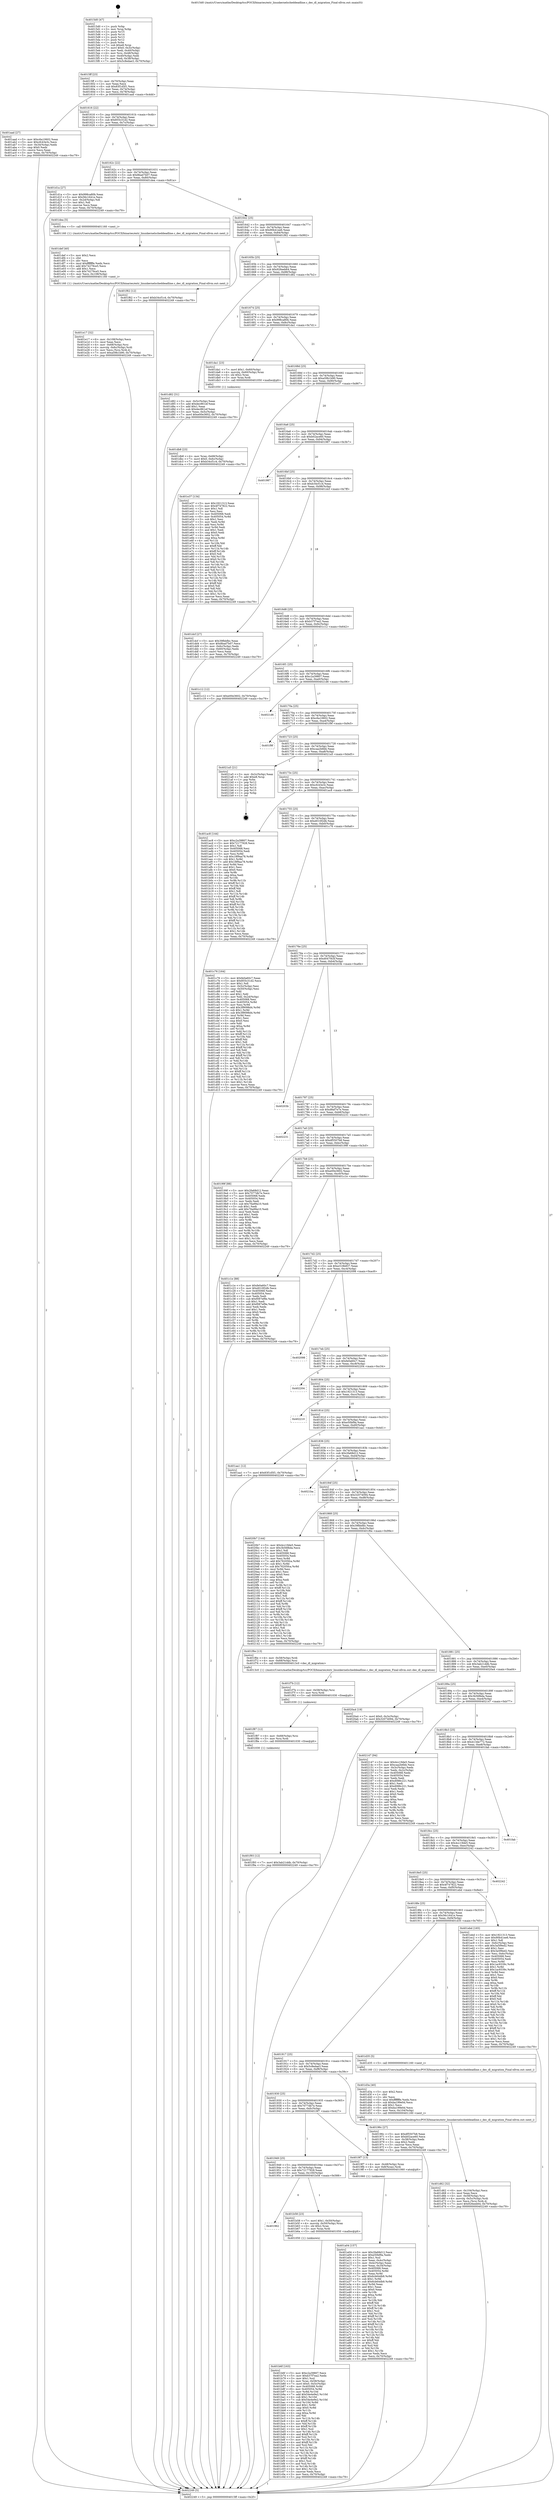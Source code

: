 digraph "0x4015d0" {
  label = "0x4015d0 (/mnt/c/Users/mathe/Desktop/tcc/POCII/binaries/extr_linuxkernelscheddeadline.c_dec_dl_migration_Final-ollvm.out::main(0))"
  labelloc = "t"
  node[shape=record]

  Entry [label="",width=0.3,height=0.3,shape=circle,fillcolor=black,style=filled]
  "0x4015ff" [label="{
     0x4015ff [23]\l
     | [instrs]\l
     &nbsp;&nbsp;0x4015ff \<+3\>: mov -0x70(%rbp),%eax\l
     &nbsp;&nbsp;0x401602 \<+2\>: mov %eax,%ecx\l
     &nbsp;&nbsp;0x401604 \<+6\>: sub $0x83f1d5f1,%ecx\l
     &nbsp;&nbsp;0x40160a \<+3\>: mov %eax,-0x74(%rbp)\l
     &nbsp;&nbsp;0x40160d \<+3\>: mov %ecx,-0x78(%rbp)\l
     &nbsp;&nbsp;0x401610 \<+6\>: je 0000000000401aad \<main+0x4dd\>\l
  }"]
  "0x401aad" [label="{
     0x401aad [27]\l
     | [instrs]\l
     &nbsp;&nbsp;0x401aad \<+5\>: mov $0xc6a10602,%eax\l
     &nbsp;&nbsp;0x401ab2 \<+5\>: mov $0xcfc43e3c,%ecx\l
     &nbsp;&nbsp;0x401ab7 \<+3\>: mov -0x34(%rbp),%edx\l
     &nbsp;&nbsp;0x401aba \<+3\>: cmp $0x0,%edx\l
     &nbsp;&nbsp;0x401abd \<+3\>: cmove %ecx,%eax\l
     &nbsp;&nbsp;0x401ac0 \<+3\>: mov %eax,-0x70(%rbp)\l
     &nbsp;&nbsp;0x401ac3 \<+5\>: jmp 0000000000402249 \<main+0xc79\>\l
  }"]
  "0x401616" [label="{
     0x401616 [22]\l
     | [instrs]\l
     &nbsp;&nbsp;0x401616 \<+5\>: jmp 000000000040161b \<main+0x4b\>\l
     &nbsp;&nbsp;0x40161b \<+3\>: mov -0x74(%rbp),%eax\l
     &nbsp;&nbsp;0x40161e \<+5\>: sub $0x855c31d2,%eax\l
     &nbsp;&nbsp;0x401623 \<+3\>: mov %eax,-0x7c(%rbp)\l
     &nbsp;&nbsp;0x401626 \<+6\>: je 0000000000401d1a \<main+0x74a\>\l
  }"]
  Exit [label="",width=0.3,height=0.3,shape=circle,fillcolor=black,style=filled,peripheries=2]
  "0x401d1a" [label="{
     0x401d1a [27]\l
     | [instrs]\l
     &nbsp;&nbsp;0x401d1a \<+5\>: mov $0x998ca80b,%eax\l
     &nbsp;&nbsp;0x401d1f \<+5\>: mov $0x56c1641e,%ecx\l
     &nbsp;&nbsp;0x401d24 \<+3\>: mov -0x2d(%rbp),%dl\l
     &nbsp;&nbsp;0x401d27 \<+3\>: test $0x1,%dl\l
     &nbsp;&nbsp;0x401d2a \<+3\>: cmovne %ecx,%eax\l
     &nbsp;&nbsp;0x401d2d \<+3\>: mov %eax,-0x70(%rbp)\l
     &nbsp;&nbsp;0x401d30 \<+5\>: jmp 0000000000402249 \<main+0xc79\>\l
  }"]
  "0x40162c" [label="{
     0x40162c [22]\l
     | [instrs]\l
     &nbsp;&nbsp;0x40162c \<+5\>: jmp 0000000000401631 \<main+0x61\>\l
     &nbsp;&nbsp;0x401631 \<+3\>: mov -0x74(%rbp),%eax\l
     &nbsp;&nbsp;0x401634 \<+5\>: sub $0x8bad7b07,%eax\l
     &nbsp;&nbsp;0x401639 \<+3\>: mov %eax,-0x80(%rbp)\l
     &nbsp;&nbsp;0x40163c \<+6\>: je 0000000000401dea \<main+0x81a\>\l
  }"]
  "0x401f93" [label="{
     0x401f93 [12]\l
     | [instrs]\l
     &nbsp;&nbsp;0x401f93 \<+7\>: movl $0x3ab21ddb,-0x70(%rbp)\l
     &nbsp;&nbsp;0x401f9a \<+5\>: jmp 0000000000402249 \<main+0xc79\>\l
  }"]
  "0x401dea" [label="{
     0x401dea [5]\l
     | [instrs]\l
     &nbsp;&nbsp;0x401dea \<+5\>: call 0000000000401160 \<next_i\>\l
     | [calls]\l
     &nbsp;&nbsp;0x401160 \{1\} (/mnt/c/Users/mathe/Desktop/tcc/POCII/binaries/extr_linuxkernelscheddeadline.c_dec_dl_migration_Final-ollvm.out::next_i)\l
  }"]
  "0x401642" [label="{
     0x401642 [25]\l
     | [instrs]\l
     &nbsp;&nbsp;0x401642 \<+5\>: jmp 0000000000401647 \<main+0x77\>\l
     &nbsp;&nbsp;0x401647 \<+3\>: mov -0x74(%rbp),%eax\l
     &nbsp;&nbsp;0x40164a \<+5\>: sub $0x90b41ee6,%eax\l
     &nbsp;&nbsp;0x40164f \<+6\>: mov %eax,-0x84(%rbp)\l
     &nbsp;&nbsp;0x401655 \<+6\>: je 0000000000401f62 \<main+0x992\>\l
  }"]
  "0x401f87" [label="{
     0x401f87 [12]\l
     | [instrs]\l
     &nbsp;&nbsp;0x401f87 \<+4\>: mov -0x68(%rbp),%rsi\l
     &nbsp;&nbsp;0x401f8b \<+3\>: mov %rsi,%rdi\l
     &nbsp;&nbsp;0x401f8e \<+5\>: call 0000000000401030 \<free@plt\>\l
     | [calls]\l
     &nbsp;&nbsp;0x401030 \{1\} (unknown)\l
  }"]
  "0x401f62" [label="{
     0x401f62 [12]\l
     | [instrs]\l
     &nbsp;&nbsp;0x401f62 \<+7\>: movl $0xb34cf1c4,-0x70(%rbp)\l
     &nbsp;&nbsp;0x401f69 \<+5\>: jmp 0000000000402249 \<main+0xc79\>\l
  }"]
  "0x40165b" [label="{
     0x40165b [25]\l
     | [instrs]\l
     &nbsp;&nbsp;0x40165b \<+5\>: jmp 0000000000401660 \<main+0x90\>\l
     &nbsp;&nbsp;0x401660 \<+3\>: mov -0x74(%rbp),%eax\l
     &nbsp;&nbsp;0x401663 \<+5\>: sub $0x926eeb64,%eax\l
     &nbsp;&nbsp;0x401668 \<+6\>: mov %eax,-0x88(%rbp)\l
     &nbsp;&nbsp;0x40166e \<+6\>: je 0000000000401d82 \<main+0x7b2\>\l
  }"]
  "0x401f7b" [label="{
     0x401f7b [12]\l
     | [instrs]\l
     &nbsp;&nbsp;0x401f7b \<+4\>: mov -0x58(%rbp),%rsi\l
     &nbsp;&nbsp;0x401f7f \<+3\>: mov %rsi,%rdi\l
     &nbsp;&nbsp;0x401f82 \<+5\>: call 0000000000401030 \<free@plt\>\l
     | [calls]\l
     &nbsp;&nbsp;0x401030 \{1\} (unknown)\l
  }"]
  "0x401d82" [label="{
     0x401d82 [31]\l
     | [instrs]\l
     &nbsp;&nbsp;0x401d82 \<+3\>: mov -0x5c(%rbp),%eax\l
     &nbsp;&nbsp;0x401d85 \<+5\>: add $0xdec861ef,%eax\l
     &nbsp;&nbsp;0x401d8a \<+3\>: add $0x1,%eax\l
     &nbsp;&nbsp;0x401d8d \<+5\>: sub $0xdec861ef,%eax\l
     &nbsp;&nbsp;0x401d92 \<+3\>: mov %eax,-0x5c(%rbp)\l
     &nbsp;&nbsp;0x401d95 \<+7\>: movl $0xe00e3602,-0x70(%rbp)\l
     &nbsp;&nbsp;0x401d9c \<+5\>: jmp 0000000000402249 \<main+0xc79\>\l
  }"]
  "0x401674" [label="{
     0x401674 [25]\l
     | [instrs]\l
     &nbsp;&nbsp;0x401674 \<+5\>: jmp 0000000000401679 \<main+0xa9\>\l
     &nbsp;&nbsp;0x401679 \<+3\>: mov -0x74(%rbp),%eax\l
     &nbsp;&nbsp;0x40167c \<+5\>: sub $0x998ca80b,%eax\l
     &nbsp;&nbsp;0x401681 \<+6\>: mov %eax,-0x8c(%rbp)\l
     &nbsp;&nbsp;0x401687 \<+6\>: je 0000000000401da1 \<main+0x7d1\>\l
  }"]
  "0x401e17" [label="{
     0x401e17 [32]\l
     | [instrs]\l
     &nbsp;&nbsp;0x401e17 \<+6\>: mov -0x108(%rbp),%ecx\l
     &nbsp;&nbsp;0x401e1d \<+3\>: imul %eax,%ecx\l
     &nbsp;&nbsp;0x401e20 \<+4\>: mov -0x68(%rbp),%rsi\l
     &nbsp;&nbsp;0x401e24 \<+4\>: movslq -0x6c(%rbp),%rdi\l
     &nbsp;&nbsp;0x401e28 \<+3\>: mov %ecx,(%rsi,%rdi,4)\l
     &nbsp;&nbsp;0x401e2b \<+7\>: movl $0xa59b1b90,-0x70(%rbp)\l
     &nbsp;&nbsp;0x401e32 \<+5\>: jmp 0000000000402249 \<main+0xc79\>\l
  }"]
  "0x401da1" [label="{
     0x401da1 [23]\l
     | [instrs]\l
     &nbsp;&nbsp;0x401da1 \<+7\>: movl $0x1,-0x60(%rbp)\l
     &nbsp;&nbsp;0x401da8 \<+4\>: movslq -0x60(%rbp),%rax\l
     &nbsp;&nbsp;0x401dac \<+4\>: shl $0x2,%rax\l
     &nbsp;&nbsp;0x401db0 \<+3\>: mov %rax,%rdi\l
     &nbsp;&nbsp;0x401db3 \<+5\>: call 0000000000401050 \<malloc@plt\>\l
     | [calls]\l
     &nbsp;&nbsp;0x401050 \{1\} (unknown)\l
  }"]
  "0x40168d" [label="{
     0x40168d [25]\l
     | [instrs]\l
     &nbsp;&nbsp;0x40168d \<+5\>: jmp 0000000000401692 \<main+0xc2\>\l
     &nbsp;&nbsp;0x401692 \<+3\>: mov -0x74(%rbp),%eax\l
     &nbsp;&nbsp;0x401695 \<+5\>: sub $0xa59b1b90,%eax\l
     &nbsp;&nbsp;0x40169a \<+6\>: mov %eax,-0x90(%rbp)\l
     &nbsp;&nbsp;0x4016a0 \<+6\>: je 0000000000401e37 \<main+0x867\>\l
  }"]
  "0x401def" [label="{
     0x401def [40]\l
     | [instrs]\l
     &nbsp;&nbsp;0x401def \<+5\>: mov $0x2,%ecx\l
     &nbsp;&nbsp;0x401df4 \<+1\>: cltd\l
     &nbsp;&nbsp;0x401df5 \<+2\>: idiv %ecx\l
     &nbsp;&nbsp;0x401df7 \<+6\>: imul $0xfffffffe,%edx,%ecx\l
     &nbsp;&nbsp;0x401dfd \<+6\>: add $0x74279ce5,%ecx\l
     &nbsp;&nbsp;0x401e03 \<+3\>: add $0x1,%ecx\l
     &nbsp;&nbsp;0x401e06 \<+6\>: sub $0x74279ce5,%ecx\l
     &nbsp;&nbsp;0x401e0c \<+6\>: mov %ecx,-0x108(%rbp)\l
     &nbsp;&nbsp;0x401e12 \<+5\>: call 0000000000401160 \<next_i\>\l
     | [calls]\l
     &nbsp;&nbsp;0x401160 \{1\} (/mnt/c/Users/mathe/Desktop/tcc/POCII/binaries/extr_linuxkernelscheddeadline.c_dec_dl_migration_Final-ollvm.out::next_i)\l
  }"]
  "0x401e37" [label="{
     0x401e37 [134]\l
     | [instrs]\l
     &nbsp;&nbsp;0x401e37 \<+5\>: mov $0x1921313,%eax\l
     &nbsp;&nbsp;0x401e3c \<+5\>: mov $0x4f747822,%ecx\l
     &nbsp;&nbsp;0x401e41 \<+2\>: mov $0x1,%dl\l
     &nbsp;&nbsp;0x401e43 \<+2\>: xor %esi,%esi\l
     &nbsp;&nbsp;0x401e45 \<+7\>: mov 0x405068,%edi\l
     &nbsp;&nbsp;0x401e4c \<+8\>: mov 0x405054,%r8d\l
     &nbsp;&nbsp;0x401e54 \<+3\>: sub $0x1,%esi\l
     &nbsp;&nbsp;0x401e57 \<+3\>: mov %edi,%r9d\l
     &nbsp;&nbsp;0x401e5a \<+3\>: add %esi,%r9d\l
     &nbsp;&nbsp;0x401e5d \<+4\>: imul %r9d,%edi\l
     &nbsp;&nbsp;0x401e61 \<+3\>: and $0x1,%edi\l
     &nbsp;&nbsp;0x401e64 \<+3\>: cmp $0x0,%edi\l
     &nbsp;&nbsp;0x401e67 \<+4\>: sete %r10b\l
     &nbsp;&nbsp;0x401e6b \<+4\>: cmp $0xa,%r8d\l
     &nbsp;&nbsp;0x401e6f \<+4\>: setl %r11b\l
     &nbsp;&nbsp;0x401e73 \<+3\>: mov %r10b,%bl\l
     &nbsp;&nbsp;0x401e76 \<+3\>: xor $0xff,%bl\l
     &nbsp;&nbsp;0x401e79 \<+3\>: mov %r11b,%r14b\l
     &nbsp;&nbsp;0x401e7c \<+4\>: xor $0xff,%r14b\l
     &nbsp;&nbsp;0x401e80 \<+3\>: xor $0x0,%dl\l
     &nbsp;&nbsp;0x401e83 \<+3\>: mov %bl,%r15b\l
     &nbsp;&nbsp;0x401e86 \<+4\>: and $0x0,%r15b\l
     &nbsp;&nbsp;0x401e8a \<+3\>: and %dl,%r10b\l
     &nbsp;&nbsp;0x401e8d \<+3\>: mov %r14b,%r12b\l
     &nbsp;&nbsp;0x401e90 \<+4\>: and $0x0,%r12b\l
     &nbsp;&nbsp;0x401e94 \<+3\>: and %dl,%r11b\l
     &nbsp;&nbsp;0x401e97 \<+3\>: or %r10b,%r15b\l
     &nbsp;&nbsp;0x401e9a \<+3\>: or %r11b,%r12b\l
     &nbsp;&nbsp;0x401e9d \<+3\>: xor %r12b,%r15b\l
     &nbsp;&nbsp;0x401ea0 \<+3\>: or %r14b,%bl\l
     &nbsp;&nbsp;0x401ea3 \<+3\>: xor $0xff,%bl\l
     &nbsp;&nbsp;0x401ea6 \<+3\>: or $0x0,%dl\l
     &nbsp;&nbsp;0x401ea9 \<+2\>: and %dl,%bl\l
     &nbsp;&nbsp;0x401eab \<+3\>: or %bl,%r15b\l
     &nbsp;&nbsp;0x401eae \<+4\>: test $0x1,%r15b\l
     &nbsp;&nbsp;0x401eb2 \<+3\>: cmovne %ecx,%eax\l
     &nbsp;&nbsp;0x401eb5 \<+3\>: mov %eax,-0x70(%rbp)\l
     &nbsp;&nbsp;0x401eb8 \<+5\>: jmp 0000000000402249 \<main+0xc79\>\l
  }"]
  "0x4016a6" [label="{
     0x4016a6 [25]\l
     | [instrs]\l
     &nbsp;&nbsp;0x4016a6 \<+5\>: jmp 00000000004016ab \<main+0xdb\>\l
     &nbsp;&nbsp;0x4016ab \<+3\>: mov -0x74(%rbp),%eax\l
     &nbsp;&nbsp;0x4016ae \<+5\>: sub $0xb02ace60,%eax\l
     &nbsp;&nbsp;0x4016b3 \<+6\>: mov %eax,-0x94(%rbp)\l
     &nbsp;&nbsp;0x4016b9 \<+6\>: je 0000000000401987 \<main+0x3b7\>\l
  }"]
  "0x401db8" [label="{
     0x401db8 [23]\l
     | [instrs]\l
     &nbsp;&nbsp;0x401db8 \<+4\>: mov %rax,-0x68(%rbp)\l
     &nbsp;&nbsp;0x401dbc \<+7\>: movl $0x0,-0x6c(%rbp)\l
     &nbsp;&nbsp;0x401dc3 \<+7\>: movl $0xb34cf1c4,-0x70(%rbp)\l
     &nbsp;&nbsp;0x401dca \<+5\>: jmp 0000000000402249 \<main+0xc79\>\l
  }"]
  "0x401987" [label="{
     0x401987\l
  }", style=dashed]
  "0x4016bf" [label="{
     0x4016bf [25]\l
     | [instrs]\l
     &nbsp;&nbsp;0x4016bf \<+5\>: jmp 00000000004016c4 \<main+0xf4\>\l
     &nbsp;&nbsp;0x4016c4 \<+3\>: mov -0x74(%rbp),%eax\l
     &nbsp;&nbsp;0x4016c7 \<+5\>: sub $0xb34cf1c4,%eax\l
     &nbsp;&nbsp;0x4016cc \<+6\>: mov %eax,-0x98(%rbp)\l
     &nbsp;&nbsp;0x4016d2 \<+6\>: je 0000000000401dcf \<main+0x7ff\>\l
  }"]
  "0x401d62" [label="{
     0x401d62 [32]\l
     | [instrs]\l
     &nbsp;&nbsp;0x401d62 \<+6\>: mov -0x104(%rbp),%ecx\l
     &nbsp;&nbsp;0x401d68 \<+3\>: imul %eax,%ecx\l
     &nbsp;&nbsp;0x401d6b \<+4\>: mov -0x58(%rbp),%rsi\l
     &nbsp;&nbsp;0x401d6f \<+4\>: movslq -0x5c(%rbp),%rdi\l
     &nbsp;&nbsp;0x401d73 \<+3\>: mov %ecx,(%rsi,%rdi,4)\l
     &nbsp;&nbsp;0x401d76 \<+7\>: movl $0x926eeb64,-0x70(%rbp)\l
     &nbsp;&nbsp;0x401d7d \<+5\>: jmp 0000000000402249 \<main+0xc79\>\l
  }"]
  "0x401dcf" [label="{
     0x401dcf [27]\l
     | [instrs]\l
     &nbsp;&nbsp;0x401dcf \<+5\>: mov $0x39fbbfbc,%eax\l
     &nbsp;&nbsp;0x401dd4 \<+5\>: mov $0x8bad7b07,%ecx\l
     &nbsp;&nbsp;0x401dd9 \<+3\>: mov -0x6c(%rbp),%edx\l
     &nbsp;&nbsp;0x401ddc \<+3\>: cmp -0x60(%rbp),%edx\l
     &nbsp;&nbsp;0x401ddf \<+3\>: cmovl %ecx,%eax\l
     &nbsp;&nbsp;0x401de2 \<+3\>: mov %eax,-0x70(%rbp)\l
     &nbsp;&nbsp;0x401de5 \<+5\>: jmp 0000000000402249 \<main+0xc79\>\l
  }"]
  "0x4016d8" [label="{
     0x4016d8 [25]\l
     | [instrs]\l
     &nbsp;&nbsp;0x4016d8 \<+5\>: jmp 00000000004016dd \<main+0x10d\>\l
     &nbsp;&nbsp;0x4016dd \<+3\>: mov -0x74(%rbp),%eax\l
     &nbsp;&nbsp;0x4016e0 \<+5\>: sub $0xb37f7ea2,%eax\l
     &nbsp;&nbsp;0x4016e5 \<+6\>: mov %eax,-0x9c(%rbp)\l
     &nbsp;&nbsp;0x4016eb \<+6\>: je 0000000000401c12 \<main+0x642\>\l
  }"]
  "0x401d3a" [label="{
     0x401d3a [40]\l
     | [instrs]\l
     &nbsp;&nbsp;0x401d3a \<+5\>: mov $0x2,%ecx\l
     &nbsp;&nbsp;0x401d3f \<+1\>: cltd\l
     &nbsp;&nbsp;0x401d40 \<+2\>: idiv %ecx\l
     &nbsp;&nbsp;0x401d42 \<+6\>: imul $0xfffffffe,%edx,%ecx\l
     &nbsp;&nbsp;0x401d48 \<+6\>: sub $0xba199e0d,%ecx\l
     &nbsp;&nbsp;0x401d4e \<+3\>: add $0x1,%ecx\l
     &nbsp;&nbsp;0x401d51 \<+6\>: add $0xba199e0d,%ecx\l
     &nbsp;&nbsp;0x401d57 \<+6\>: mov %ecx,-0x104(%rbp)\l
     &nbsp;&nbsp;0x401d5d \<+5\>: call 0000000000401160 \<next_i\>\l
     | [calls]\l
     &nbsp;&nbsp;0x401160 \{1\} (/mnt/c/Users/mathe/Desktop/tcc/POCII/binaries/extr_linuxkernelscheddeadline.c_dec_dl_migration_Final-ollvm.out::next_i)\l
  }"]
  "0x401c12" [label="{
     0x401c12 [12]\l
     | [instrs]\l
     &nbsp;&nbsp;0x401c12 \<+7\>: movl $0xe00e3602,-0x70(%rbp)\l
     &nbsp;&nbsp;0x401c19 \<+5\>: jmp 0000000000402249 \<main+0xc79\>\l
  }"]
  "0x4016f1" [label="{
     0x4016f1 [25]\l
     | [instrs]\l
     &nbsp;&nbsp;0x4016f1 \<+5\>: jmp 00000000004016f6 \<main+0x126\>\l
     &nbsp;&nbsp;0x4016f6 \<+3\>: mov -0x74(%rbp),%eax\l
     &nbsp;&nbsp;0x4016f9 \<+5\>: sub $0xc2a39807,%eax\l
     &nbsp;&nbsp;0x4016fe \<+6\>: mov %eax,-0xa0(%rbp)\l
     &nbsp;&nbsp;0x401704 \<+6\>: je 00000000004021d6 \<main+0xc06\>\l
  }"]
  "0x401b6f" [label="{
     0x401b6f [163]\l
     | [instrs]\l
     &nbsp;&nbsp;0x401b6f \<+5\>: mov $0xc2a39807,%ecx\l
     &nbsp;&nbsp;0x401b74 \<+5\>: mov $0xb37f7ea2,%edx\l
     &nbsp;&nbsp;0x401b79 \<+3\>: mov $0x1,%sil\l
     &nbsp;&nbsp;0x401b7c \<+4\>: mov %rax,-0x58(%rbp)\l
     &nbsp;&nbsp;0x401b80 \<+7\>: movl $0x0,-0x5c(%rbp)\l
     &nbsp;&nbsp;0x401b87 \<+8\>: mov 0x405068,%r8d\l
     &nbsp;&nbsp;0x401b8f \<+8\>: mov 0x405054,%r9d\l
     &nbsp;&nbsp;0x401b97 \<+3\>: mov %r8d,%r10d\l
     &nbsp;&nbsp;0x401b9a \<+7\>: add $0x54e4e9e2,%r10d\l
     &nbsp;&nbsp;0x401ba1 \<+4\>: sub $0x1,%r10d\l
     &nbsp;&nbsp;0x401ba5 \<+7\>: sub $0x54e4e9e2,%r10d\l
     &nbsp;&nbsp;0x401bac \<+4\>: imul %r10d,%r8d\l
     &nbsp;&nbsp;0x401bb0 \<+4\>: and $0x1,%r8d\l
     &nbsp;&nbsp;0x401bb4 \<+4\>: cmp $0x0,%r8d\l
     &nbsp;&nbsp;0x401bb8 \<+4\>: sete %r11b\l
     &nbsp;&nbsp;0x401bbc \<+4\>: cmp $0xa,%r9d\l
     &nbsp;&nbsp;0x401bc0 \<+3\>: setl %bl\l
     &nbsp;&nbsp;0x401bc3 \<+3\>: mov %r11b,%r14b\l
     &nbsp;&nbsp;0x401bc6 \<+4\>: xor $0xff,%r14b\l
     &nbsp;&nbsp;0x401bca \<+3\>: mov %bl,%r15b\l
     &nbsp;&nbsp;0x401bcd \<+4\>: xor $0xff,%r15b\l
     &nbsp;&nbsp;0x401bd1 \<+4\>: xor $0x1,%sil\l
     &nbsp;&nbsp;0x401bd5 \<+3\>: mov %r14b,%r12b\l
     &nbsp;&nbsp;0x401bd8 \<+4\>: and $0xff,%r12b\l
     &nbsp;&nbsp;0x401bdc \<+3\>: and %sil,%r11b\l
     &nbsp;&nbsp;0x401bdf \<+3\>: mov %r15b,%r13b\l
     &nbsp;&nbsp;0x401be2 \<+4\>: and $0xff,%r13b\l
     &nbsp;&nbsp;0x401be6 \<+3\>: and %sil,%bl\l
     &nbsp;&nbsp;0x401be9 \<+3\>: or %r11b,%r12b\l
     &nbsp;&nbsp;0x401bec \<+3\>: or %bl,%r13b\l
     &nbsp;&nbsp;0x401bef \<+3\>: xor %r13b,%r12b\l
     &nbsp;&nbsp;0x401bf2 \<+3\>: or %r15b,%r14b\l
     &nbsp;&nbsp;0x401bf5 \<+4\>: xor $0xff,%r14b\l
     &nbsp;&nbsp;0x401bf9 \<+4\>: or $0x1,%sil\l
     &nbsp;&nbsp;0x401bfd \<+3\>: and %sil,%r14b\l
     &nbsp;&nbsp;0x401c00 \<+3\>: or %r14b,%r12b\l
     &nbsp;&nbsp;0x401c03 \<+4\>: test $0x1,%r12b\l
     &nbsp;&nbsp;0x401c07 \<+3\>: cmovne %edx,%ecx\l
     &nbsp;&nbsp;0x401c0a \<+3\>: mov %ecx,-0x70(%rbp)\l
     &nbsp;&nbsp;0x401c0d \<+5\>: jmp 0000000000402249 \<main+0xc79\>\l
  }"]
  "0x4021d6" [label="{
     0x4021d6\l
  }", style=dashed]
  "0x40170a" [label="{
     0x40170a [25]\l
     | [instrs]\l
     &nbsp;&nbsp;0x40170a \<+5\>: jmp 000000000040170f \<main+0x13f\>\l
     &nbsp;&nbsp;0x40170f \<+3\>: mov -0x74(%rbp),%eax\l
     &nbsp;&nbsp;0x401712 \<+5\>: sub $0xc6a10602,%eax\l
     &nbsp;&nbsp;0x401717 \<+6\>: mov %eax,-0xa4(%rbp)\l
     &nbsp;&nbsp;0x40171d \<+6\>: je 0000000000401f9f \<main+0x9cf\>\l
  }"]
  "0x401962" [label="{
     0x401962\l
  }", style=dashed]
  "0x401f9f" [label="{
     0x401f9f\l
  }", style=dashed]
  "0x401723" [label="{
     0x401723 [25]\l
     | [instrs]\l
     &nbsp;&nbsp;0x401723 \<+5\>: jmp 0000000000401728 \<main+0x158\>\l
     &nbsp;&nbsp;0x401728 \<+3\>: mov -0x74(%rbp),%eax\l
     &nbsp;&nbsp;0x40172b \<+5\>: sub $0xcaa2b6bb,%eax\l
     &nbsp;&nbsp;0x401730 \<+6\>: mov %eax,-0xa8(%rbp)\l
     &nbsp;&nbsp;0x401736 \<+6\>: je 00000000004021a5 \<main+0xbd5\>\l
  }"]
  "0x401b58" [label="{
     0x401b58 [23]\l
     | [instrs]\l
     &nbsp;&nbsp;0x401b58 \<+7\>: movl $0x1,-0x50(%rbp)\l
     &nbsp;&nbsp;0x401b5f \<+4\>: movslq -0x50(%rbp),%rax\l
     &nbsp;&nbsp;0x401b63 \<+4\>: shl $0x2,%rax\l
     &nbsp;&nbsp;0x401b67 \<+3\>: mov %rax,%rdi\l
     &nbsp;&nbsp;0x401b6a \<+5\>: call 0000000000401050 \<malloc@plt\>\l
     | [calls]\l
     &nbsp;&nbsp;0x401050 \{1\} (unknown)\l
  }"]
  "0x4021a5" [label="{
     0x4021a5 [21]\l
     | [instrs]\l
     &nbsp;&nbsp;0x4021a5 \<+3\>: mov -0x2c(%rbp),%eax\l
     &nbsp;&nbsp;0x4021a8 \<+7\>: add $0xe8,%rsp\l
     &nbsp;&nbsp;0x4021af \<+1\>: pop %rbx\l
     &nbsp;&nbsp;0x4021b0 \<+2\>: pop %r12\l
     &nbsp;&nbsp;0x4021b2 \<+2\>: pop %r13\l
     &nbsp;&nbsp;0x4021b4 \<+2\>: pop %r14\l
     &nbsp;&nbsp;0x4021b6 \<+2\>: pop %r15\l
     &nbsp;&nbsp;0x4021b8 \<+1\>: pop %rbp\l
     &nbsp;&nbsp;0x4021b9 \<+1\>: ret\l
  }"]
  "0x40173c" [label="{
     0x40173c [25]\l
     | [instrs]\l
     &nbsp;&nbsp;0x40173c \<+5\>: jmp 0000000000401741 \<main+0x171\>\l
     &nbsp;&nbsp;0x401741 \<+3\>: mov -0x74(%rbp),%eax\l
     &nbsp;&nbsp;0x401744 \<+5\>: sub $0xcfc43e3c,%eax\l
     &nbsp;&nbsp;0x401749 \<+6\>: mov %eax,-0xac(%rbp)\l
     &nbsp;&nbsp;0x40174f \<+6\>: je 0000000000401ac8 \<main+0x4f8\>\l
  }"]
  "0x401a04" [label="{
     0x401a04 [157]\l
     | [instrs]\l
     &nbsp;&nbsp;0x401a04 \<+5\>: mov $0x2fa68d12,%ecx\l
     &nbsp;&nbsp;0x401a09 \<+5\>: mov $0xe50bf9a,%edx\l
     &nbsp;&nbsp;0x401a0e \<+3\>: mov $0x1,%sil\l
     &nbsp;&nbsp;0x401a11 \<+3\>: mov %eax,-0x4c(%rbp)\l
     &nbsp;&nbsp;0x401a14 \<+3\>: mov -0x4c(%rbp),%eax\l
     &nbsp;&nbsp;0x401a17 \<+3\>: mov %eax,-0x34(%rbp)\l
     &nbsp;&nbsp;0x401a1a \<+7\>: mov 0x405068,%eax\l
     &nbsp;&nbsp;0x401a21 \<+8\>: mov 0x405054,%r8d\l
     &nbsp;&nbsp;0x401a29 \<+3\>: mov %eax,%r9d\l
     &nbsp;&nbsp;0x401a2c \<+7\>: add $0x6cb64db9,%r9d\l
     &nbsp;&nbsp;0x401a33 \<+4\>: sub $0x1,%r9d\l
     &nbsp;&nbsp;0x401a37 \<+7\>: sub $0x6cb64db9,%r9d\l
     &nbsp;&nbsp;0x401a3e \<+4\>: imul %r9d,%eax\l
     &nbsp;&nbsp;0x401a42 \<+3\>: and $0x1,%eax\l
     &nbsp;&nbsp;0x401a45 \<+3\>: cmp $0x0,%eax\l
     &nbsp;&nbsp;0x401a48 \<+4\>: sete %r10b\l
     &nbsp;&nbsp;0x401a4c \<+4\>: cmp $0xa,%r8d\l
     &nbsp;&nbsp;0x401a50 \<+4\>: setl %r11b\l
     &nbsp;&nbsp;0x401a54 \<+3\>: mov %r10b,%bl\l
     &nbsp;&nbsp;0x401a57 \<+3\>: xor $0xff,%bl\l
     &nbsp;&nbsp;0x401a5a \<+3\>: mov %r11b,%r14b\l
     &nbsp;&nbsp;0x401a5d \<+4\>: xor $0xff,%r14b\l
     &nbsp;&nbsp;0x401a61 \<+4\>: xor $0x1,%sil\l
     &nbsp;&nbsp;0x401a65 \<+3\>: mov %bl,%r15b\l
     &nbsp;&nbsp;0x401a68 \<+4\>: and $0xff,%r15b\l
     &nbsp;&nbsp;0x401a6c \<+3\>: and %sil,%r10b\l
     &nbsp;&nbsp;0x401a6f \<+3\>: mov %r14b,%r12b\l
     &nbsp;&nbsp;0x401a72 \<+4\>: and $0xff,%r12b\l
     &nbsp;&nbsp;0x401a76 \<+3\>: and %sil,%r11b\l
     &nbsp;&nbsp;0x401a79 \<+3\>: or %r10b,%r15b\l
     &nbsp;&nbsp;0x401a7c \<+3\>: or %r11b,%r12b\l
     &nbsp;&nbsp;0x401a7f \<+3\>: xor %r12b,%r15b\l
     &nbsp;&nbsp;0x401a82 \<+3\>: or %r14b,%bl\l
     &nbsp;&nbsp;0x401a85 \<+3\>: xor $0xff,%bl\l
     &nbsp;&nbsp;0x401a88 \<+4\>: or $0x1,%sil\l
     &nbsp;&nbsp;0x401a8c \<+3\>: and %sil,%bl\l
     &nbsp;&nbsp;0x401a8f \<+3\>: or %bl,%r15b\l
     &nbsp;&nbsp;0x401a92 \<+4\>: test $0x1,%r15b\l
     &nbsp;&nbsp;0x401a96 \<+3\>: cmovne %edx,%ecx\l
     &nbsp;&nbsp;0x401a99 \<+3\>: mov %ecx,-0x70(%rbp)\l
     &nbsp;&nbsp;0x401a9c \<+5\>: jmp 0000000000402249 \<main+0xc79\>\l
  }"]
  "0x401ac8" [label="{
     0x401ac8 [144]\l
     | [instrs]\l
     &nbsp;&nbsp;0x401ac8 \<+5\>: mov $0xc2a39807,%eax\l
     &nbsp;&nbsp;0x401acd \<+5\>: mov $0x72177928,%ecx\l
     &nbsp;&nbsp;0x401ad2 \<+2\>: mov $0x1,%dl\l
     &nbsp;&nbsp;0x401ad4 \<+7\>: mov 0x405068,%esi\l
     &nbsp;&nbsp;0x401adb \<+7\>: mov 0x405054,%edi\l
     &nbsp;&nbsp;0x401ae2 \<+3\>: mov %esi,%r8d\l
     &nbsp;&nbsp;0x401ae5 \<+7\>: sub $0x18f9aa78,%r8d\l
     &nbsp;&nbsp;0x401aec \<+4\>: sub $0x1,%r8d\l
     &nbsp;&nbsp;0x401af0 \<+7\>: add $0x18f9aa78,%r8d\l
     &nbsp;&nbsp;0x401af7 \<+4\>: imul %r8d,%esi\l
     &nbsp;&nbsp;0x401afb \<+3\>: and $0x1,%esi\l
     &nbsp;&nbsp;0x401afe \<+3\>: cmp $0x0,%esi\l
     &nbsp;&nbsp;0x401b01 \<+4\>: sete %r9b\l
     &nbsp;&nbsp;0x401b05 \<+3\>: cmp $0xa,%edi\l
     &nbsp;&nbsp;0x401b08 \<+4\>: setl %r10b\l
     &nbsp;&nbsp;0x401b0c \<+3\>: mov %r9b,%r11b\l
     &nbsp;&nbsp;0x401b0f \<+4\>: xor $0xff,%r11b\l
     &nbsp;&nbsp;0x401b13 \<+3\>: mov %r10b,%bl\l
     &nbsp;&nbsp;0x401b16 \<+3\>: xor $0xff,%bl\l
     &nbsp;&nbsp;0x401b19 \<+3\>: xor $0x1,%dl\l
     &nbsp;&nbsp;0x401b1c \<+3\>: mov %r11b,%r14b\l
     &nbsp;&nbsp;0x401b1f \<+4\>: and $0xff,%r14b\l
     &nbsp;&nbsp;0x401b23 \<+3\>: and %dl,%r9b\l
     &nbsp;&nbsp;0x401b26 \<+3\>: mov %bl,%r15b\l
     &nbsp;&nbsp;0x401b29 \<+4\>: and $0xff,%r15b\l
     &nbsp;&nbsp;0x401b2d \<+3\>: and %dl,%r10b\l
     &nbsp;&nbsp;0x401b30 \<+3\>: or %r9b,%r14b\l
     &nbsp;&nbsp;0x401b33 \<+3\>: or %r10b,%r15b\l
     &nbsp;&nbsp;0x401b36 \<+3\>: xor %r15b,%r14b\l
     &nbsp;&nbsp;0x401b39 \<+3\>: or %bl,%r11b\l
     &nbsp;&nbsp;0x401b3c \<+4\>: xor $0xff,%r11b\l
     &nbsp;&nbsp;0x401b40 \<+3\>: or $0x1,%dl\l
     &nbsp;&nbsp;0x401b43 \<+3\>: and %dl,%r11b\l
     &nbsp;&nbsp;0x401b46 \<+3\>: or %r11b,%r14b\l
     &nbsp;&nbsp;0x401b49 \<+4\>: test $0x1,%r14b\l
     &nbsp;&nbsp;0x401b4d \<+3\>: cmovne %ecx,%eax\l
     &nbsp;&nbsp;0x401b50 \<+3\>: mov %eax,-0x70(%rbp)\l
     &nbsp;&nbsp;0x401b53 \<+5\>: jmp 0000000000402249 \<main+0xc79\>\l
  }"]
  "0x401755" [label="{
     0x401755 [25]\l
     | [instrs]\l
     &nbsp;&nbsp;0x401755 \<+5\>: jmp 000000000040175a \<main+0x18a\>\l
     &nbsp;&nbsp;0x40175a \<+3\>: mov -0x74(%rbp),%eax\l
     &nbsp;&nbsp;0x40175d \<+5\>: sub $0xd010f2db,%eax\l
     &nbsp;&nbsp;0x401762 \<+6\>: mov %eax,-0xb0(%rbp)\l
     &nbsp;&nbsp;0x401768 \<+6\>: je 0000000000401c76 \<main+0x6a6\>\l
  }"]
  "0x401949" [label="{
     0x401949 [25]\l
     | [instrs]\l
     &nbsp;&nbsp;0x401949 \<+5\>: jmp 000000000040194e \<main+0x37e\>\l
     &nbsp;&nbsp;0x40194e \<+3\>: mov -0x74(%rbp),%eax\l
     &nbsp;&nbsp;0x401951 \<+5\>: sub $0x72177928,%eax\l
     &nbsp;&nbsp;0x401956 \<+6\>: mov %eax,-0x100(%rbp)\l
     &nbsp;&nbsp;0x40195c \<+6\>: je 0000000000401b58 \<main+0x588\>\l
  }"]
  "0x401c76" [label="{
     0x401c76 [164]\l
     | [instrs]\l
     &nbsp;&nbsp;0x401c76 \<+5\>: mov $0xfe0a60c7,%eax\l
     &nbsp;&nbsp;0x401c7b \<+5\>: mov $0x855c31d2,%ecx\l
     &nbsp;&nbsp;0x401c80 \<+2\>: mov $0x1,%dl\l
     &nbsp;&nbsp;0x401c82 \<+3\>: mov -0x5c(%rbp),%esi\l
     &nbsp;&nbsp;0x401c85 \<+3\>: cmp -0x50(%rbp),%esi\l
     &nbsp;&nbsp;0x401c88 \<+4\>: setl %dil\l
     &nbsp;&nbsp;0x401c8c \<+4\>: and $0x1,%dil\l
     &nbsp;&nbsp;0x401c90 \<+4\>: mov %dil,-0x2d(%rbp)\l
     &nbsp;&nbsp;0x401c94 \<+7\>: mov 0x405068,%esi\l
     &nbsp;&nbsp;0x401c9b \<+8\>: mov 0x405054,%r8d\l
     &nbsp;&nbsp;0x401ca3 \<+3\>: mov %esi,%r9d\l
     &nbsp;&nbsp;0x401ca6 \<+7\>: add $0x3f9098d4,%r9d\l
     &nbsp;&nbsp;0x401cad \<+4\>: sub $0x1,%r9d\l
     &nbsp;&nbsp;0x401cb1 \<+7\>: sub $0x3f9098d4,%r9d\l
     &nbsp;&nbsp;0x401cb8 \<+4\>: imul %r9d,%esi\l
     &nbsp;&nbsp;0x401cbc \<+3\>: and $0x1,%esi\l
     &nbsp;&nbsp;0x401cbf \<+3\>: cmp $0x0,%esi\l
     &nbsp;&nbsp;0x401cc2 \<+4\>: sete %dil\l
     &nbsp;&nbsp;0x401cc6 \<+4\>: cmp $0xa,%r8d\l
     &nbsp;&nbsp;0x401cca \<+4\>: setl %r10b\l
     &nbsp;&nbsp;0x401cce \<+3\>: mov %dil,%r11b\l
     &nbsp;&nbsp;0x401cd1 \<+4\>: xor $0xff,%r11b\l
     &nbsp;&nbsp;0x401cd5 \<+3\>: mov %r10b,%bl\l
     &nbsp;&nbsp;0x401cd8 \<+3\>: xor $0xff,%bl\l
     &nbsp;&nbsp;0x401cdb \<+3\>: xor $0x1,%dl\l
     &nbsp;&nbsp;0x401cde \<+3\>: mov %r11b,%r14b\l
     &nbsp;&nbsp;0x401ce1 \<+4\>: and $0xff,%r14b\l
     &nbsp;&nbsp;0x401ce5 \<+3\>: and %dl,%dil\l
     &nbsp;&nbsp;0x401ce8 \<+3\>: mov %bl,%r15b\l
     &nbsp;&nbsp;0x401ceb \<+4\>: and $0xff,%r15b\l
     &nbsp;&nbsp;0x401cef \<+3\>: and %dl,%r10b\l
     &nbsp;&nbsp;0x401cf2 \<+3\>: or %dil,%r14b\l
     &nbsp;&nbsp;0x401cf5 \<+3\>: or %r10b,%r15b\l
     &nbsp;&nbsp;0x401cf8 \<+3\>: xor %r15b,%r14b\l
     &nbsp;&nbsp;0x401cfb \<+3\>: or %bl,%r11b\l
     &nbsp;&nbsp;0x401cfe \<+4\>: xor $0xff,%r11b\l
     &nbsp;&nbsp;0x401d02 \<+3\>: or $0x1,%dl\l
     &nbsp;&nbsp;0x401d05 \<+3\>: and %dl,%r11b\l
     &nbsp;&nbsp;0x401d08 \<+3\>: or %r11b,%r14b\l
     &nbsp;&nbsp;0x401d0b \<+4\>: test $0x1,%r14b\l
     &nbsp;&nbsp;0x401d0f \<+3\>: cmovne %ecx,%eax\l
     &nbsp;&nbsp;0x401d12 \<+3\>: mov %eax,-0x70(%rbp)\l
     &nbsp;&nbsp;0x401d15 \<+5\>: jmp 0000000000402249 \<main+0xc79\>\l
  }"]
  "0x40176e" [label="{
     0x40176e [25]\l
     | [instrs]\l
     &nbsp;&nbsp;0x40176e \<+5\>: jmp 0000000000401773 \<main+0x1a3\>\l
     &nbsp;&nbsp;0x401773 \<+3\>: mov -0x74(%rbp),%eax\l
     &nbsp;&nbsp;0x401776 \<+5\>: sub $0xd047f43f,%eax\l
     &nbsp;&nbsp;0x40177b \<+6\>: mov %eax,-0xb4(%rbp)\l
     &nbsp;&nbsp;0x401781 \<+6\>: je 000000000040203b \<main+0xa6b\>\l
  }"]
  "0x4019f7" [label="{
     0x4019f7 [13]\l
     | [instrs]\l
     &nbsp;&nbsp;0x4019f7 \<+4\>: mov -0x48(%rbp),%rax\l
     &nbsp;&nbsp;0x4019fb \<+4\>: mov 0x8(%rax),%rdi\l
     &nbsp;&nbsp;0x4019ff \<+5\>: call 0000000000401060 \<atoi@plt\>\l
     | [calls]\l
     &nbsp;&nbsp;0x401060 \{1\} (unknown)\l
  }"]
  "0x40203b" [label="{
     0x40203b\l
  }", style=dashed]
  "0x401787" [label="{
     0x401787 [25]\l
     | [instrs]\l
     &nbsp;&nbsp;0x401787 \<+5\>: jmp 000000000040178c \<main+0x1bc\>\l
     &nbsp;&nbsp;0x40178c \<+3\>: mov -0x74(%rbp),%eax\l
     &nbsp;&nbsp;0x40178f \<+5\>: sub $0xd8af7e7e,%eax\l
     &nbsp;&nbsp;0x401794 \<+6\>: mov %eax,-0xb8(%rbp)\l
     &nbsp;&nbsp;0x40179a \<+6\>: je 0000000000402231 \<main+0xc61\>\l
  }"]
  "0x4015d0" [label="{
     0x4015d0 [47]\l
     | [instrs]\l
     &nbsp;&nbsp;0x4015d0 \<+1\>: push %rbp\l
     &nbsp;&nbsp;0x4015d1 \<+3\>: mov %rsp,%rbp\l
     &nbsp;&nbsp;0x4015d4 \<+2\>: push %r15\l
     &nbsp;&nbsp;0x4015d6 \<+2\>: push %r14\l
     &nbsp;&nbsp;0x4015d8 \<+2\>: push %r13\l
     &nbsp;&nbsp;0x4015da \<+2\>: push %r12\l
     &nbsp;&nbsp;0x4015dc \<+1\>: push %rbx\l
     &nbsp;&nbsp;0x4015dd \<+7\>: sub $0xe8,%rsp\l
     &nbsp;&nbsp;0x4015e4 \<+7\>: movl $0x0,-0x3c(%rbp)\l
     &nbsp;&nbsp;0x4015eb \<+3\>: mov %edi,-0x40(%rbp)\l
     &nbsp;&nbsp;0x4015ee \<+4\>: mov %rsi,-0x48(%rbp)\l
     &nbsp;&nbsp;0x4015f2 \<+3\>: mov -0x40(%rbp),%edi\l
     &nbsp;&nbsp;0x4015f5 \<+3\>: mov %edi,-0x38(%rbp)\l
     &nbsp;&nbsp;0x4015f8 \<+7\>: movl $0x5c8edae3,-0x70(%rbp)\l
  }"]
  "0x402231" [label="{
     0x402231\l
  }", style=dashed]
  "0x4017a0" [label="{
     0x4017a0 [25]\l
     | [instrs]\l
     &nbsp;&nbsp;0x4017a0 \<+5\>: jmp 00000000004017a5 \<main+0x1d5\>\l
     &nbsp;&nbsp;0x4017a5 \<+3\>: mov -0x74(%rbp),%eax\l
     &nbsp;&nbsp;0x4017a8 \<+5\>: sub $0xdf5507b8,%eax\l
     &nbsp;&nbsp;0x4017ad \<+6\>: mov %eax,-0xbc(%rbp)\l
     &nbsp;&nbsp;0x4017b3 \<+6\>: je 000000000040199f \<main+0x3cf\>\l
  }"]
  "0x402249" [label="{
     0x402249 [5]\l
     | [instrs]\l
     &nbsp;&nbsp;0x402249 \<+5\>: jmp 00000000004015ff \<main+0x2f\>\l
  }"]
  "0x40199f" [label="{
     0x40199f [88]\l
     | [instrs]\l
     &nbsp;&nbsp;0x40199f \<+5\>: mov $0x2fa68d12,%eax\l
     &nbsp;&nbsp;0x4019a4 \<+5\>: mov $0x7077db7e,%ecx\l
     &nbsp;&nbsp;0x4019a9 \<+7\>: mov 0x405068,%edx\l
     &nbsp;&nbsp;0x4019b0 \<+7\>: mov 0x405054,%esi\l
     &nbsp;&nbsp;0x4019b7 \<+2\>: mov %edx,%edi\l
     &nbsp;&nbsp;0x4019b9 \<+6\>: sub $0x76a99a10,%edi\l
     &nbsp;&nbsp;0x4019bf \<+3\>: sub $0x1,%edi\l
     &nbsp;&nbsp;0x4019c2 \<+6\>: add $0x76a99a10,%edi\l
     &nbsp;&nbsp;0x4019c8 \<+3\>: imul %edi,%edx\l
     &nbsp;&nbsp;0x4019cb \<+3\>: and $0x1,%edx\l
     &nbsp;&nbsp;0x4019ce \<+3\>: cmp $0x0,%edx\l
     &nbsp;&nbsp;0x4019d1 \<+4\>: sete %r8b\l
     &nbsp;&nbsp;0x4019d5 \<+3\>: cmp $0xa,%esi\l
     &nbsp;&nbsp;0x4019d8 \<+4\>: setl %r9b\l
     &nbsp;&nbsp;0x4019dc \<+3\>: mov %r8b,%r10b\l
     &nbsp;&nbsp;0x4019df \<+3\>: and %r9b,%r10b\l
     &nbsp;&nbsp;0x4019e2 \<+3\>: xor %r9b,%r8b\l
     &nbsp;&nbsp;0x4019e5 \<+3\>: or %r8b,%r10b\l
     &nbsp;&nbsp;0x4019e8 \<+4\>: test $0x1,%r10b\l
     &nbsp;&nbsp;0x4019ec \<+3\>: cmovne %ecx,%eax\l
     &nbsp;&nbsp;0x4019ef \<+3\>: mov %eax,-0x70(%rbp)\l
     &nbsp;&nbsp;0x4019f2 \<+5\>: jmp 0000000000402249 \<main+0xc79\>\l
  }"]
  "0x4017b9" [label="{
     0x4017b9 [25]\l
     | [instrs]\l
     &nbsp;&nbsp;0x4017b9 \<+5\>: jmp 00000000004017be \<main+0x1ee\>\l
     &nbsp;&nbsp;0x4017be \<+3\>: mov -0x74(%rbp),%eax\l
     &nbsp;&nbsp;0x4017c1 \<+5\>: sub $0xe00e3602,%eax\l
     &nbsp;&nbsp;0x4017c6 \<+6\>: mov %eax,-0xc0(%rbp)\l
     &nbsp;&nbsp;0x4017cc \<+6\>: je 0000000000401c1e \<main+0x64e\>\l
  }"]
  "0x401930" [label="{
     0x401930 [25]\l
     | [instrs]\l
     &nbsp;&nbsp;0x401930 \<+5\>: jmp 0000000000401935 \<main+0x365\>\l
     &nbsp;&nbsp;0x401935 \<+3\>: mov -0x74(%rbp),%eax\l
     &nbsp;&nbsp;0x401938 \<+5\>: sub $0x7077db7e,%eax\l
     &nbsp;&nbsp;0x40193d \<+6\>: mov %eax,-0xfc(%rbp)\l
     &nbsp;&nbsp;0x401943 \<+6\>: je 00000000004019f7 \<main+0x427\>\l
  }"]
  "0x401c1e" [label="{
     0x401c1e [88]\l
     | [instrs]\l
     &nbsp;&nbsp;0x401c1e \<+5\>: mov $0xfe0a60c7,%eax\l
     &nbsp;&nbsp;0x401c23 \<+5\>: mov $0xd010f2db,%ecx\l
     &nbsp;&nbsp;0x401c28 \<+7\>: mov 0x405068,%edx\l
     &nbsp;&nbsp;0x401c2f \<+7\>: mov 0x405054,%esi\l
     &nbsp;&nbsp;0x401c36 \<+2\>: mov %edx,%edi\l
     &nbsp;&nbsp;0x401c38 \<+6\>: sub $0xf087ef9e,%edi\l
     &nbsp;&nbsp;0x401c3e \<+3\>: sub $0x1,%edi\l
     &nbsp;&nbsp;0x401c41 \<+6\>: add $0xf087ef9e,%edi\l
     &nbsp;&nbsp;0x401c47 \<+3\>: imul %edi,%edx\l
     &nbsp;&nbsp;0x401c4a \<+3\>: and $0x1,%edx\l
     &nbsp;&nbsp;0x401c4d \<+3\>: cmp $0x0,%edx\l
     &nbsp;&nbsp;0x401c50 \<+4\>: sete %r8b\l
     &nbsp;&nbsp;0x401c54 \<+3\>: cmp $0xa,%esi\l
     &nbsp;&nbsp;0x401c57 \<+4\>: setl %r9b\l
     &nbsp;&nbsp;0x401c5b \<+3\>: mov %r8b,%r10b\l
     &nbsp;&nbsp;0x401c5e \<+3\>: and %r9b,%r10b\l
     &nbsp;&nbsp;0x401c61 \<+3\>: xor %r9b,%r8b\l
     &nbsp;&nbsp;0x401c64 \<+3\>: or %r8b,%r10b\l
     &nbsp;&nbsp;0x401c67 \<+4\>: test $0x1,%r10b\l
     &nbsp;&nbsp;0x401c6b \<+3\>: cmovne %ecx,%eax\l
     &nbsp;&nbsp;0x401c6e \<+3\>: mov %eax,-0x70(%rbp)\l
     &nbsp;&nbsp;0x401c71 \<+5\>: jmp 0000000000402249 \<main+0xc79\>\l
  }"]
  "0x4017d2" [label="{
     0x4017d2 [25]\l
     | [instrs]\l
     &nbsp;&nbsp;0x4017d2 \<+5\>: jmp 00000000004017d7 \<main+0x207\>\l
     &nbsp;&nbsp;0x4017d7 \<+3\>: mov -0x74(%rbp),%eax\l
     &nbsp;&nbsp;0x4017da \<+5\>: sub $0xe318b837,%eax\l
     &nbsp;&nbsp;0x4017df \<+6\>: mov %eax,-0xc4(%rbp)\l
     &nbsp;&nbsp;0x4017e5 \<+6\>: je 0000000000402098 \<main+0xac8\>\l
  }"]
  "0x40196c" [label="{
     0x40196c [27]\l
     | [instrs]\l
     &nbsp;&nbsp;0x40196c \<+5\>: mov $0xdf5507b8,%eax\l
     &nbsp;&nbsp;0x401971 \<+5\>: mov $0xb02ace60,%ecx\l
     &nbsp;&nbsp;0x401976 \<+3\>: mov -0x38(%rbp),%edx\l
     &nbsp;&nbsp;0x401979 \<+3\>: cmp $0x2,%edx\l
     &nbsp;&nbsp;0x40197c \<+3\>: cmovne %ecx,%eax\l
     &nbsp;&nbsp;0x40197f \<+3\>: mov %eax,-0x70(%rbp)\l
     &nbsp;&nbsp;0x401982 \<+5\>: jmp 0000000000402249 \<main+0xc79\>\l
  }"]
  "0x402098" [label="{
     0x402098\l
  }", style=dashed]
  "0x4017eb" [label="{
     0x4017eb [25]\l
     | [instrs]\l
     &nbsp;&nbsp;0x4017eb \<+5\>: jmp 00000000004017f0 \<main+0x220\>\l
     &nbsp;&nbsp;0x4017f0 \<+3\>: mov -0x74(%rbp),%eax\l
     &nbsp;&nbsp;0x4017f3 \<+5\>: sub $0xfe0a60c7,%eax\l
     &nbsp;&nbsp;0x4017f8 \<+6\>: mov %eax,-0xc8(%rbp)\l
     &nbsp;&nbsp;0x4017fe \<+6\>: je 0000000000402204 \<main+0xc34\>\l
  }"]
  "0x401917" [label="{
     0x401917 [25]\l
     | [instrs]\l
     &nbsp;&nbsp;0x401917 \<+5\>: jmp 000000000040191c \<main+0x34c\>\l
     &nbsp;&nbsp;0x40191c \<+3\>: mov -0x74(%rbp),%eax\l
     &nbsp;&nbsp;0x40191f \<+5\>: sub $0x5c8edae3,%eax\l
     &nbsp;&nbsp;0x401924 \<+6\>: mov %eax,-0xf8(%rbp)\l
     &nbsp;&nbsp;0x40192a \<+6\>: je 000000000040196c \<main+0x39c\>\l
  }"]
  "0x402204" [label="{
     0x402204\l
  }", style=dashed]
  "0x401804" [label="{
     0x401804 [25]\l
     | [instrs]\l
     &nbsp;&nbsp;0x401804 \<+5\>: jmp 0000000000401809 \<main+0x239\>\l
     &nbsp;&nbsp;0x401809 \<+3\>: mov -0x74(%rbp),%eax\l
     &nbsp;&nbsp;0x40180c \<+5\>: sub $0x1921313,%eax\l
     &nbsp;&nbsp;0x401811 \<+6\>: mov %eax,-0xcc(%rbp)\l
     &nbsp;&nbsp;0x401817 \<+6\>: je 0000000000402210 \<main+0xc40\>\l
  }"]
  "0x401d35" [label="{
     0x401d35 [5]\l
     | [instrs]\l
     &nbsp;&nbsp;0x401d35 \<+5\>: call 0000000000401160 \<next_i\>\l
     | [calls]\l
     &nbsp;&nbsp;0x401160 \{1\} (/mnt/c/Users/mathe/Desktop/tcc/POCII/binaries/extr_linuxkernelscheddeadline.c_dec_dl_migration_Final-ollvm.out::next_i)\l
  }"]
  "0x402210" [label="{
     0x402210\l
  }", style=dashed]
  "0x40181d" [label="{
     0x40181d [25]\l
     | [instrs]\l
     &nbsp;&nbsp;0x40181d \<+5\>: jmp 0000000000401822 \<main+0x252\>\l
     &nbsp;&nbsp;0x401822 \<+3\>: mov -0x74(%rbp),%eax\l
     &nbsp;&nbsp;0x401825 \<+5\>: sub $0xe50bf9a,%eax\l
     &nbsp;&nbsp;0x40182a \<+6\>: mov %eax,-0xd0(%rbp)\l
     &nbsp;&nbsp;0x401830 \<+6\>: je 0000000000401aa1 \<main+0x4d1\>\l
  }"]
  "0x4018fe" [label="{
     0x4018fe [25]\l
     | [instrs]\l
     &nbsp;&nbsp;0x4018fe \<+5\>: jmp 0000000000401903 \<main+0x333\>\l
     &nbsp;&nbsp;0x401903 \<+3\>: mov -0x74(%rbp),%eax\l
     &nbsp;&nbsp;0x401906 \<+5\>: sub $0x56c1641e,%eax\l
     &nbsp;&nbsp;0x40190b \<+6\>: mov %eax,-0xf4(%rbp)\l
     &nbsp;&nbsp;0x401911 \<+6\>: je 0000000000401d35 \<main+0x765\>\l
  }"]
  "0x401aa1" [label="{
     0x401aa1 [12]\l
     | [instrs]\l
     &nbsp;&nbsp;0x401aa1 \<+7\>: movl $0x83f1d5f1,-0x70(%rbp)\l
     &nbsp;&nbsp;0x401aa8 \<+5\>: jmp 0000000000402249 \<main+0xc79\>\l
  }"]
  "0x401836" [label="{
     0x401836 [25]\l
     | [instrs]\l
     &nbsp;&nbsp;0x401836 \<+5\>: jmp 000000000040183b \<main+0x26b\>\l
     &nbsp;&nbsp;0x40183b \<+3\>: mov -0x74(%rbp),%eax\l
     &nbsp;&nbsp;0x40183e \<+5\>: sub $0x2fa68d12,%eax\l
     &nbsp;&nbsp;0x401843 \<+6\>: mov %eax,-0xd4(%rbp)\l
     &nbsp;&nbsp;0x401849 \<+6\>: je 00000000004021ba \<main+0xbea\>\l
  }"]
  "0x401ebd" [label="{
     0x401ebd [165]\l
     | [instrs]\l
     &nbsp;&nbsp;0x401ebd \<+5\>: mov $0x1921313,%eax\l
     &nbsp;&nbsp;0x401ec2 \<+5\>: mov $0x90b41ee6,%ecx\l
     &nbsp;&nbsp;0x401ec7 \<+2\>: mov $0x1,%dl\l
     &nbsp;&nbsp;0x401ec9 \<+3\>: mov -0x6c(%rbp),%esi\l
     &nbsp;&nbsp;0x401ecc \<+6\>: add $0x3a5f9ed2,%esi\l
     &nbsp;&nbsp;0x401ed2 \<+3\>: add $0x1,%esi\l
     &nbsp;&nbsp;0x401ed5 \<+6\>: sub $0x3a5f9ed2,%esi\l
     &nbsp;&nbsp;0x401edb \<+3\>: mov %esi,-0x6c(%rbp)\l
     &nbsp;&nbsp;0x401ede \<+7\>: mov 0x405068,%esi\l
     &nbsp;&nbsp;0x401ee5 \<+7\>: mov 0x405054,%edi\l
     &nbsp;&nbsp;0x401eec \<+3\>: mov %esi,%r8d\l
     &nbsp;&nbsp;0x401eef \<+7\>: sub $0x1ac9339c,%r8d\l
     &nbsp;&nbsp;0x401ef6 \<+4\>: sub $0x1,%r8d\l
     &nbsp;&nbsp;0x401efa \<+7\>: add $0x1ac9339c,%r8d\l
     &nbsp;&nbsp;0x401f01 \<+4\>: imul %r8d,%esi\l
     &nbsp;&nbsp;0x401f05 \<+3\>: and $0x1,%esi\l
     &nbsp;&nbsp;0x401f08 \<+3\>: cmp $0x0,%esi\l
     &nbsp;&nbsp;0x401f0b \<+4\>: sete %r9b\l
     &nbsp;&nbsp;0x401f0f \<+3\>: cmp $0xa,%edi\l
     &nbsp;&nbsp;0x401f12 \<+4\>: setl %r10b\l
     &nbsp;&nbsp;0x401f16 \<+3\>: mov %r9b,%r11b\l
     &nbsp;&nbsp;0x401f19 \<+4\>: xor $0xff,%r11b\l
     &nbsp;&nbsp;0x401f1d \<+3\>: mov %r10b,%bl\l
     &nbsp;&nbsp;0x401f20 \<+3\>: xor $0xff,%bl\l
     &nbsp;&nbsp;0x401f23 \<+3\>: xor $0x0,%dl\l
     &nbsp;&nbsp;0x401f26 \<+3\>: mov %r11b,%r14b\l
     &nbsp;&nbsp;0x401f29 \<+4\>: and $0x0,%r14b\l
     &nbsp;&nbsp;0x401f2d \<+3\>: and %dl,%r9b\l
     &nbsp;&nbsp;0x401f30 \<+3\>: mov %bl,%r15b\l
     &nbsp;&nbsp;0x401f33 \<+4\>: and $0x0,%r15b\l
     &nbsp;&nbsp;0x401f37 \<+3\>: and %dl,%r10b\l
     &nbsp;&nbsp;0x401f3a \<+3\>: or %r9b,%r14b\l
     &nbsp;&nbsp;0x401f3d \<+3\>: or %r10b,%r15b\l
     &nbsp;&nbsp;0x401f40 \<+3\>: xor %r15b,%r14b\l
     &nbsp;&nbsp;0x401f43 \<+3\>: or %bl,%r11b\l
     &nbsp;&nbsp;0x401f46 \<+4\>: xor $0xff,%r11b\l
     &nbsp;&nbsp;0x401f4a \<+3\>: or $0x0,%dl\l
     &nbsp;&nbsp;0x401f4d \<+3\>: and %dl,%r11b\l
     &nbsp;&nbsp;0x401f50 \<+3\>: or %r11b,%r14b\l
     &nbsp;&nbsp;0x401f53 \<+4\>: test $0x1,%r14b\l
     &nbsp;&nbsp;0x401f57 \<+3\>: cmovne %ecx,%eax\l
     &nbsp;&nbsp;0x401f5a \<+3\>: mov %eax,-0x70(%rbp)\l
     &nbsp;&nbsp;0x401f5d \<+5\>: jmp 0000000000402249 \<main+0xc79\>\l
  }"]
  "0x4021ba" [label="{
     0x4021ba\l
  }", style=dashed]
  "0x40184f" [label="{
     0x40184f [25]\l
     | [instrs]\l
     &nbsp;&nbsp;0x40184f \<+5\>: jmp 0000000000401854 \<main+0x284\>\l
     &nbsp;&nbsp;0x401854 \<+3\>: mov -0x74(%rbp),%eax\l
     &nbsp;&nbsp;0x401857 \<+5\>: sub $0x32074094,%eax\l
     &nbsp;&nbsp;0x40185c \<+6\>: mov %eax,-0xd8(%rbp)\l
     &nbsp;&nbsp;0x401862 \<+6\>: je 00000000004020b7 \<main+0xae7\>\l
  }"]
  "0x4018e5" [label="{
     0x4018e5 [25]\l
     | [instrs]\l
     &nbsp;&nbsp;0x4018e5 \<+5\>: jmp 00000000004018ea \<main+0x31a\>\l
     &nbsp;&nbsp;0x4018ea \<+3\>: mov -0x74(%rbp),%eax\l
     &nbsp;&nbsp;0x4018ed \<+5\>: sub $0x4f747822,%eax\l
     &nbsp;&nbsp;0x4018f2 \<+6\>: mov %eax,-0xf0(%rbp)\l
     &nbsp;&nbsp;0x4018f8 \<+6\>: je 0000000000401ebd \<main+0x8ed\>\l
  }"]
  "0x4020b7" [label="{
     0x4020b7 [144]\l
     | [instrs]\l
     &nbsp;&nbsp;0x4020b7 \<+5\>: mov $0x4cc19de5,%eax\l
     &nbsp;&nbsp;0x4020bc \<+5\>: mov $0x3b56fbda,%ecx\l
     &nbsp;&nbsp;0x4020c1 \<+2\>: mov $0x1,%dl\l
     &nbsp;&nbsp;0x4020c3 \<+7\>: mov 0x405068,%esi\l
     &nbsp;&nbsp;0x4020ca \<+7\>: mov 0x405054,%edi\l
     &nbsp;&nbsp;0x4020d1 \<+3\>: mov %esi,%r8d\l
     &nbsp;&nbsp;0x4020d4 \<+7\>: add $0x76205fca,%r8d\l
     &nbsp;&nbsp;0x4020db \<+4\>: sub $0x1,%r8d\l
     &nbsp;&nbsp;0x4020df \<+7\>: sub $0x76205fca,%r8d\l
     &nbsp;&nbsp;0x4020e6 \<+4\>: imul %r8d,%esi\l
     &nbsp;&nbsp;0x4020ea \<+3\>: and $0x1,%esi\l
     &nbsp;&nbsp;0x4020ed \<+3\>: cmp $0x0,%esi\l
     &nbsp;&nbsp;0x4020f0 \<+4\>: sete %r9b\l
     &nbsp;&nbsp;0x4020f4 \<+3\>: cmp $0xa,%edi\l
     &nbsp;&nbsp;0x4020f7 \<+4\>: setl %r10b\l
     &nbsp;&nbsp;0x4020fb \<+3\>: mov %r9b,%r11b\l
     &nbsp;&nbsp;0x4020fe \<+4\>: xor $0xff,%r11b\l
     &nbsp;&nbsp;0x402102 \<+3\>: mov %r10b,%bl\l
     &nbsp;&nbsp;0x402105 \<+3\>: xor $0xff,%bl\l
     &nbsp;&nbsp;0x402108 \<+3\>: xor $0x1,%dl\l
     &nbsp;&nbsp;0x40210b \<+3\>: mov %r11b,%r14b\l
     &nbsp;&nbsp;0x40210e \<+4\>: and $0xff,%r14b\l
     &nbsp;&nbsp;0x402112 \<+3\>: and %dl,%r9b\l
     &nbsp;&nbsp;0x402115 \<+3\>: mov %bl,%r15b\l
     &nbsp;&nbsp;0x402118 \<+4\>: and $0xff,%r15b\l
     &nbsp;&nbsp;0x40211c \<+3\>: and %dl,%r10b\l
     &nbsp;&nbsp;0x40211f \<+3\>: or %r9b,%r14b\l
     &nbsp;&nbsp;0x402122 \<+3\>: or %r10b,%r15b\l
     &nbsp;&nbsp;0x402125 \<+3\>: xor %r15b,%r14b\l
     &nbsp;&nbsp;0x402128 \<+3\>: or %bl,%r11b\l
     &nbsp;&nbsp;0x40212b \<+4\>: xor $0xff,%r11b\l
     &nbsp;&nbsp;0x40212f \<+3\>: or $0x1,%dl\l
     &nbsp;&nbsp;0x402132 \<+3\>: and %dl,%r11b\l
     &nbsp;&nbsp;0x402135 \<+3\>: or %r11b,%r14b\l
     &nbsp;&nbsp;0x402138 \<+4\>: test $0x1,%r14b\l
     &nbsp;&nbsp;0x40213c \<+3\>: cmovne %ecx,%eax\l
     &nbsp;&nbsp;0x40213f \<+3\>: mov %eax,-0x70(%rbp)\l
     &nbsp;&nbsp;0x402142 \<+5\>: jmp 0000000000402249 \<main+0xc79\>\l
  }"]
  "0x401868" [label="{
     0x401868 [25]\l
     | [instrs]\l
     &nbsp;&nbsp;0x401868 \<+5\>: jmp 000000000040186d \<main+0x29d\>\l
     &nbsp;&nbsp;0x40186d \<+3\>: mov -0x74(%rbp),%eax\l
     &nbsp;&nbsp;0x401870 \<+5\>: sub $0x39fbbfbc,%eax\l
     &nbsp;&nbsp;0x401875 \<+6\>: mov %eax,-0xdc(%rbp)\l
     &nbsp;&nbsp;0x40187b \<+6\>: je 0000000000401f6e \<main+0x99e\>\l
  }"]
  "0x402242" [label="{
     0x402242\l
  }", style=dashed]
  "0x401f6e" [label="{
     0x401f6e [13]\l
     | [instrs]\l
     &nbsp;&nbsp;0x401f6e \<+4\>: mov -0x58(%rbp),%rdi\l
     &nbsp;&nbsp;0x401f72 \<+4\>: mov -0x68(%rbp),%rsi\l
     &nbsp;&nbsp;0x401f76 \<+5\>: call 00000000004013c0 \<dec_dl_migration\>\l
     | [calls]\l
     &nbsp;&nbsp;0x4013c0 \{1\} (/mnt/c/Users/mathe/Desktop/tcc/POCII/binaries/extr_linuxkernelscheddeadline.c_dec_dl_migration_Final-ollvm.out::dec_dl_migration)\l
  }"]
  "0x401881" [label="{
     0x401881 [25]\l
     | [instrs]\l
     &nbsp;&nbsp;0x401881 \<+5\>: jmp 0000000000401886 \<main+0x2b6\>\l
     &nbsp;&nbsp;0x401886 \<+3\>: mov -0x74(%rbp),%eax\l
     &nbsp;&nbsp;0x401889 \<+5\>: sub $0x3ab21ddb,%eax\l
     &nbsp;&nbsp;0x40188e \<+6\>: mov %eax,-0xe0(%rbp)\l
     &nbsp;&nbsp;0x401894 \<+6\>: je 00000000004020a4 \<main+0xad4\>\l
  }"]
  "0x4018cc" [label="{
     0x4018cc [25]\l
     | [instrs]\l
     &nbsp;&nbsp;0x4018cc \<+5\>: jmp 00000000004018d1 \<main+0x301\>\l
     &nbsp;&nbsp;0x4018d1 \<+3\>: mov -0x74(%rbp),%eax\l
     &nbsp;&nbsp;0x4018d4 \<+5\>: sub $0x4cc19de5,%eax\l
     &nbsp;&nbsp;0x4018d9 \<+6\>: mov %eax,-0xec(%rbp)\l
     &nbsp;&nbsp;0x4018df \<+6\>: je 0000000000402242 \<main+0xc72\>\l
  }"]
  "0x4020a4" [label="{
     0x4020a4 [19]\l
     | [instrs]\l
     &nbsp;&nbsp;0x4020a4 \<+7\>: movl $0x0,-0x3c(%rbp)\l
     &nbsp;&nbsp;0x4020ab \<+7\>: movl $0x32074094,-0x70(%rbp)\l
     &nbsp;&nbsp;0x4020b2 \<+5\>: jmp 0000000000402249 \<main+0xc79\>\l
  }"]
  "0x40189a" [label="{
     0x40189a [25]\l
     | [instrs]\l
     &nbsp;&nbsp;0x40189a \<+5\>: jmp 000000000040189f \<main+0x2cf\>\l
     &nbsp;&nbsp;0x40189f \<+3\>: mov -0x74(%rbp),%eax\l
     &nbsp;&nbsp;0x4018a2 \<+5\>: sub $0x3b56fbda,%eax\l
     &nbsp;&nbsp;0x4018a7 \<+6\>: mov %eax,-0xe4(%rbp)\l
     &nbsp;&nbsp;0x4018ad \<+6\>: je 0000000000402147 \<main+0xb77\>\l
  }"]
  "0x401fab" [label="{
     0x401fab\l
  }", style=dashed]
  "0x402147" [label="{
     0x402147 [94]\l
     | [instrs]\l
     &nbsp;&nbsp;0x402147 \<+5\>: mov $0x4cc19de5,%eax\l
     &nbsp;&nbsp;0x40214c \<+5\>: mov $0xcaa2b6bb,%ecx\l
     &nbsp;&nbsp;0x402151 \<+3\>: mov -0x3c(%rbp),%edx\l
     &nbsp;&nbsp;0x402154 \<+3\>: mov %edx,-0x2c(%rbp)\l
     &nbsp;&nbsp;0x402157 \<+7\>: mov 0x405068,%edx\l
     &nbsp;&nbsp;0x40215e \<+7\>: mov 0x405054,%esi\l
     &nbsp;&nbsp;0x402165 \<+2\>: mov %edx,%edi\l
     &nbsp;&nbsp;0x402167 \<+6\>: add $0xd088c221,%edi\l
     &nbsp;&nbsp;0x40216d \<+3\>: sub $0x1,%edi\l
     &nbsp;&nbsp;0x402170 \<+6\>: sub $0xd088c221,%edi\l
     &nbsp;&nbsp;0x402176 \<+3\>: imul %edi,%edx\l
     &nbsp;&nbsp;0x402179 \<+3\>: and $0x1,%edx\l
     &nbsp;&nbsp;0x40217c \<+3\>: cmp $0x0,%edx\l
     &nbsp;&nbsp;0x40217f \<+4\>: sete %r8b\l
     &nbsp;&nbsp;0x402183 \<+3\>: cmp $0xa,%esi\l
     &nbsp;&nbsp;0x402186 \<+4\>: setl %r9b\l
     &nbsp;&nbsp;0x40218a \<+3\>: mov %r8b,%r10b\l
     &nbsp;&nbsp;0x40218d \<+3\>: and %r9b,%r10b\l
     &nbsp;&nbsp;0x402190 \<+3\>: xor %r9b,%r8b\l
     &nbsp;&nbsp;0x402193 \<+3\>: or %r8b,%r10b\l
     &nbsp;&nbsp;0x402196 \<+4\>: test $0x1,%r10b\l
     &nbsp;&nbsp;0x40219a \<+3\>: cmovne %ecx,%eax\l
     &nbsp;&nbsp;0x40219d \<+3\>: mov %eax,-0x70(%rbp)\l
     &nbsp;&nbsp;0x4021a0 \<+5\>: jmp 0000000000402249 \<main+0xc79\>\l
  }"]
  "0x4018b3" [label="{
     0x4018b3 [25]\l
     | [instrs]\l
     &nbsp;&nbsp;0x4018b3 \<+5\>: jmp 00000000004018b8 \<main+0x2e8\>\l
     &nbsp;&nbsp;0x4018b8 \<+3\>: mov -0x74(%rbp),%eax\l
     &nbsp;&nbsp;0x4018bb \<+5\>: sub $0x413de772,%eax\l
     &nbsp;&nbsp;0x4018c0 \<+6\>: mov %eax,-0xe8(%rbp)\l
     &nbsp;&nbsp;0x4018c6 \<+6\>: je 0000000000401fab \<main+0x9db\>\l
  }"]
  Entry -> "0x4015d0" [label=" 1"]
  "0x4015ff" -> "0x401aad" [label=" 1"]
  "0x4015ff" -> "0x401616" [label=" 27"]
  "0x4021a5" -> Exit [label=" 1"]
  "0x401616" -> "0x401d1a" [label=" 2"]
  "0x401616" -> "0x40162c" [label=" 25"]
  "0x402147" -> "0x402249" [label=" 1"]
  "0x40162c" -> "0x401dea" [label=" 1"]
  "0x40162c" -> "0x401642" [label=" 24"]
  "0x4020b7" -> "0x402249" [label=" 1"]
  "0x401642" -> "0x401f62" [label=" 1"]
  "0x401642" -> "0x40165b" [label=" 23"]
  "0x4020a4" -> "0x402249" [label=" 1"]
  "0x40165b" -> "0x401d82" [label=" 1"]
  "0x40165b" -> "0x401674" [label=" 22"]
  "0x401f93" -> "0x402249" [label=" 1"]
  "0x401674" -> "0x401da1" [label=" 1"]
  "0x401674" -> "0x40168d" [label=" 21"]
  "0x401f87" -> "0x401f93" [label=" 1"]
  "0x40168d" -> "0x401e37" [label=" 1"]
  "0x40168d" -> "0x4016a6" [label=" 20"]
  "0x401f7b" -> "0x401f87" [label=" 1"]
  "0x4016a6" -> "0x401987" [label=" 0"]
  "0x4016a6" -> "0x4016bf" [label=" 20"]
  "0x401f6e" -> "0x401f7b" [label=" 1"]
  "0x4016bf" -> "0x401dcf" [label=" 2"]
  "0x4016bf" -> "0x4016d8" [label=" 18"]
  "0x401f62" -> "0x402249" [label=" 1"]
  "0x4016d8" -> "0x401c12" [label=" 1"]
  "0x4016d8" -> "0x4016f1" [label=" 17"]
  "0x401ebd" -> "0x402249" [label=" 1"]
  "0x4016f1" -> "0x4021d6" [label=" 0"]
  "0x4016f1" -> "0x40170a" [label=" 17"]
  "0x401e37" -> "0x402249" [label=" 1"]
  "0x40170a" -> "0x401f9f" [label=" 0"]
  "0x40170a" -> "0x401723" [label=" 17"]
  "0x401e17" -> "0x402249" [label=" 1"]
  "0x401723" -> "0x4021a5" [label=" 1"]
  "0x401723" -> "0x40173c" [label=" 16"]
  "0x401def" -> "0x401e17" [label=" 1"]
  "0x40173c" -> "0x401ac8" [label=" 1"]
  "0x40173c" -> "0x401755" [label=" 15"]
  "0x401dcf" -> "0x402249" [label=" 2"]
  "0x401755" -> "0x401c76" [label=" 2"]
  "0x401755" -> "0x40176e" [label=" 13"]
  "0x401db8" -> "0x402249" [label=" 1"]
  "0x40176e" -> "0x40203b" [label=" 0"]
  "0x40176e" -> "0x401787" [label=" 13"]
  "0x401da1" -> "0x401db8" [label=" 1"]
  "0x401787" -> "0x402231" [label=" 0"]
  "0x401787" -> "0x4017a0" [label=" 13"]
  "0x401d62" -> "0x402249" [label=" 1"]
  "0x4017a0" -> "0x40199f" [label=" 1"]
  "0x4017a0" -> "0x4017b9" [label=" 12"]
  "0x401d3a" -> "0x401d62" [label=" 1"]
  "0x4017b9" -> "0x401c1e" [label=" 2"]
  "0x4017b9" -> "0x4017d2" [label=" 10"]
  "0x401d35" -> "0x401d3a" [label=" 1"]
  "0x4017d2" -> "0x402098" [label=" 0"]
  "0x4017d2" -> "0x4017eb" [label=" 10"]
  "0x401d1a" -> "0x402249" [label=" 2"]
  "0x4017eb" -> "0x402204" [label=" 0"]
  "0x4017eb" -> "0x401804" [label=" 10"]
  "0x401c1e" -> "0x402249" [label=" 2"]
  "0x401804" -> "0x402210" [label=" 0"]
  "0x401804" -> "0x40181d" [label=" 10"]
  "0x401c12" -> "0x402249" [label=" 1"]
  "0x40181d" -> "0x401aa1" [label=" 1"]
  "0x40181d" -> "0x401836" [label=" 9"]
  "0x401b58" -> "0x401b6f" [label=" 1"]
  "0x401836" -> "0x4021ba" [label=" 0"]
  "0x401836" -> "0x40184f" [label=" 9"]
  "0x401949" -> "0x401962" [label=" 0"]
  "0x40184f" -> "0x4020b7" [label=" 1"]
  "0x40184f" -> "0x401868" [label=" 8"]
  "0x401dea" -> "0x401def" [label=" 1"]
  "0x401868" -> "0x401f6e" [label=" 1"]
  "0x401868" -> "0x401881" [label=" 7"]
  "0x401ac8" -> "0x402249" [label=" 1"]
  "0x401881" -> "0x4020a4" [label=" 1"]
  "0x401881" -> "0x40189a" [label=" 6"]
  "0x401aa1" -> "0x402249" [label=" 1"]
  "0x40189a" -> "0x402147" [label=" 1"]
  "0x40189a" -> "0x4018b3" [label=" 5"]
  "0x401a04" -> "0x402249" [label=" 1"]
  "0x4018b3" -> "0x401fab" [label=" 0"]
  "0x4018b3" -> "0x4018cc" [label=" 5"]
  "0x401aad" -> "0x402249" [label=" 1"]
  "0x4018cc" -> "0x402242" [label=" 0"]
  "0x4018cc" -> "0x4018e5" [label=" 5"]
  "0x401949" -> "0x401b58" [label=" 1"]
  "0x4018e5" -> "0x401ebd" [label=" 1"]
  "0x4018e5" -> "0x4018fe" [label=" 4"]
  "0x401b6f" -> "0x402249" [label=" 1"]
  "0x4018fe" -> "0x401d35" [label=" 1"]
  "0x4018fe" -> "0x401917" [label=" 3"]
  "0x401c76" -> "0x402249" [label=" 2"]
  "0x401917" -> "0x40196c" [label=" 1"]
  "0x401917" -> "0x401930" [label=" 2"]
  "0x40196c" -> "0x402249" [label=" 1"]
  "0x4015d0" -> "0x4015ff" [label=" 1"]
  "0x402249" -> "0x4015ff" [label=" 27"]
  "0x40199f" -> "0x402249" [label=" 1"]
  "0x401d82" -> "0x402249" [label=" 1"]
  "0x401930" -> "0x4019f7" [label=" 1"]
  "0x401930" -> "0x401949" [label=" 1"]
  "0x4019f7" -> "0x401a04" [label=" 1"]
}
